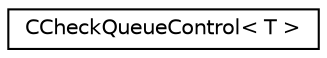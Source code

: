 digraph "Graphical Class Hierarchy"
{
 // LATEX_PDF_SIZE
  edge [fontname="Helvetica",fontsize="10",labelfontname="Helvetica",labelfontsize="10"];
  node [fontname="Helvetica",fontsize="10",shape=record];
  rankdir="LR";
  Node0 [label="CCheckQueueControl\< T \>",height=0.2,width=0.4,color="black", fillcolor="white", style="filled",URL="$class_c_check_queue_control.html",tooltip=" "];
}
